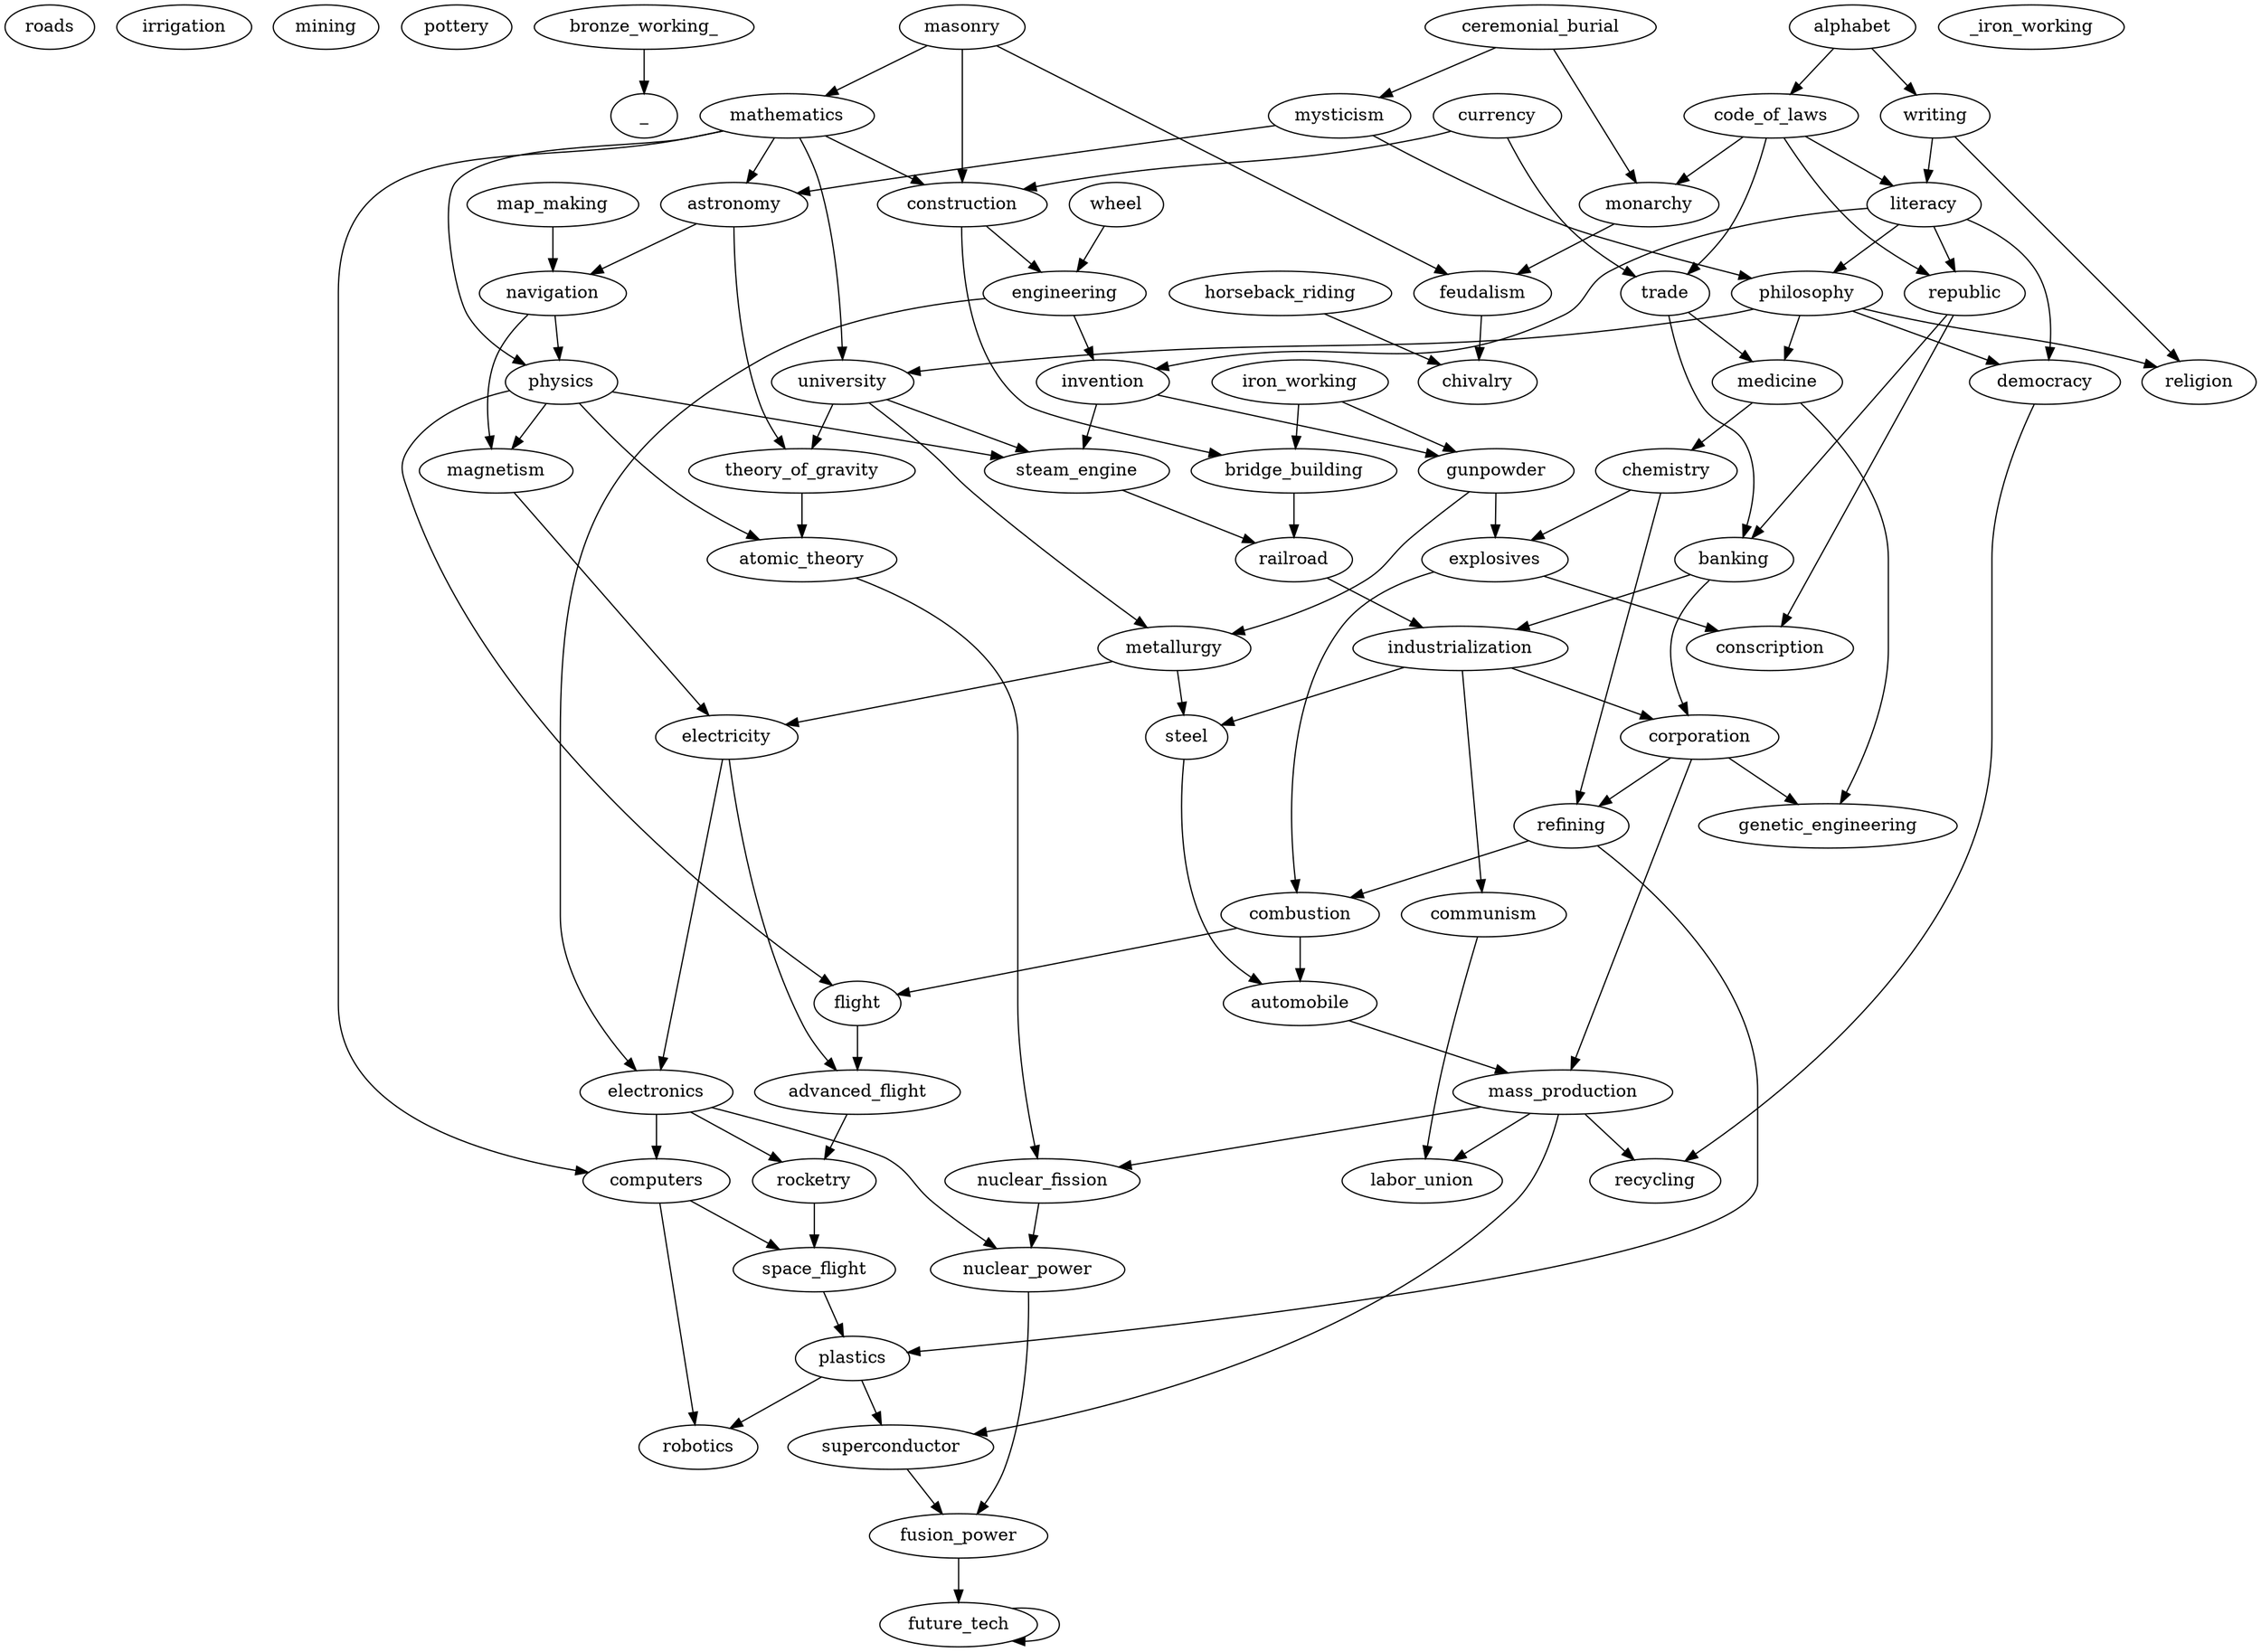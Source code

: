 digraph civ1 {
    roads;
    irrigation;
    mining;
    pottery;
    bronze_working_     ->_{currency;_iron_working};
    alphabet            -> {writing; code_of_laws};
    advanced_flight     -> {rocketry};
    astronomy           -> {theory_of_gravity; navigation};
    atomic_theory       -> {nuclear_fission};
    automobile          -> {mass_production};
    banking             -> {industrialization; corporation};
    bridge_building     -> {railroad};
    ceremonial_burial   -> {mysticism; monarchy};
    chemistry           -> {explosives; refining};
    chivalry            -> {};
    code_of_laws        -> {trade; republic; literacy; monarchy};
    combustion          -> {flight; automobile};
    communism           -> {labor_union};
    computers           -> {space_flight; robotics};
    conscription        -> {};
    construction        -> {engineering; bridge_building};
    corporation         -> {genetic_engineering; mass_production; refining};
    currency            -> {trade; construction};
    democracy           -> {recycling};
    electricity         -> {electronics; advanced_flight};
    electronics         -> {computers; rocketry; nuclear_power};
    engineering         -> {invention; electronics};
    explosives          -> {combustion; conscription};
    feudalism           -> {chivalry};
    flight              -> {advanced_flight};
    fusion_power        -> {future_tech};
    future_tech         -> {future_tech};
    genetic_engineering -> {};
    gunpowder           -> {metallurgy; explosives};
    horseback_riding    -> {chivalry};
    industrialization   -> {corporation; communism; steel};
    invention           -> {steam_engine; gunpowder};
    iron_working        -> {bridge_building; gunpowder};
    labor_union         -> {};
    literacy            -> {philosophy; republic; democracy; invention};
    magnetism           -> {electricity};
    map_making          -> {navigation};
    masonry             -> {construction; mathematics; feudalism};
    mass_production     -> {labor_union; nuclear_fission; superconductor; recycling};
    mathematics         -> {physics; astronomy; construction; computers; university};
    medicine            -> {genetic_engineering; chemistry};
    metallurgy          -> {steel; electricity};
    monarchy            -> {feudalism};
    mysticism           -> {astronomy; philosophy};
    navigation          -> {physics; magnetism};
    nuclear_fission     -> {nuclear_power};
    nuclear_power       -> {fusion_power};
    philosophy          -> {democracy; medicine; religion; university};
    physics             -> {atomic_theory; steam_engine; magnetism; flight};
    plastics            -> {superconductor; robotics};
    railroad            -> {industrialization};
    recycling           -> {};
    refining            -> {combustion; plastics};
    religion            -> {};
    republic            -> {banking; conscription};
    robotics            -> {};
    rocketry            -> {space_flight};
    space_flight        -> {plastics};
    steam_engine        -> {railroad};
    steel               -> {automobile};
    superconductor      -> {fusion_power};
    theory_of_gravity   -> {atomic_theory};
    trade               -> {banking; medicine};
    university          -> {steam_engine; metallurgy; theory_of_gravity};
    wheel               -> {engineering};
    writing             -> {literacy; religion};
}
